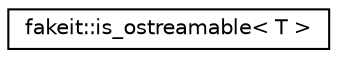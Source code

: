 digraph "Graphical Class Hierarchy"
{
  edge [fontname="Helvetica",fontsize="10",labelfontname="Helvetica",labelfontsize="10"];
  node [fontname="Helvetica",fontsize="10",shape=record];
  rankdir="LR";
  Node1 [label="fakeit::is_ostreamable\< T \>",height=0.2,width=0.4,color="black", fillcolor="white", style="filled",URL="$dc/d93/classfakeit_1_1is__ostreamable.html"];
}
